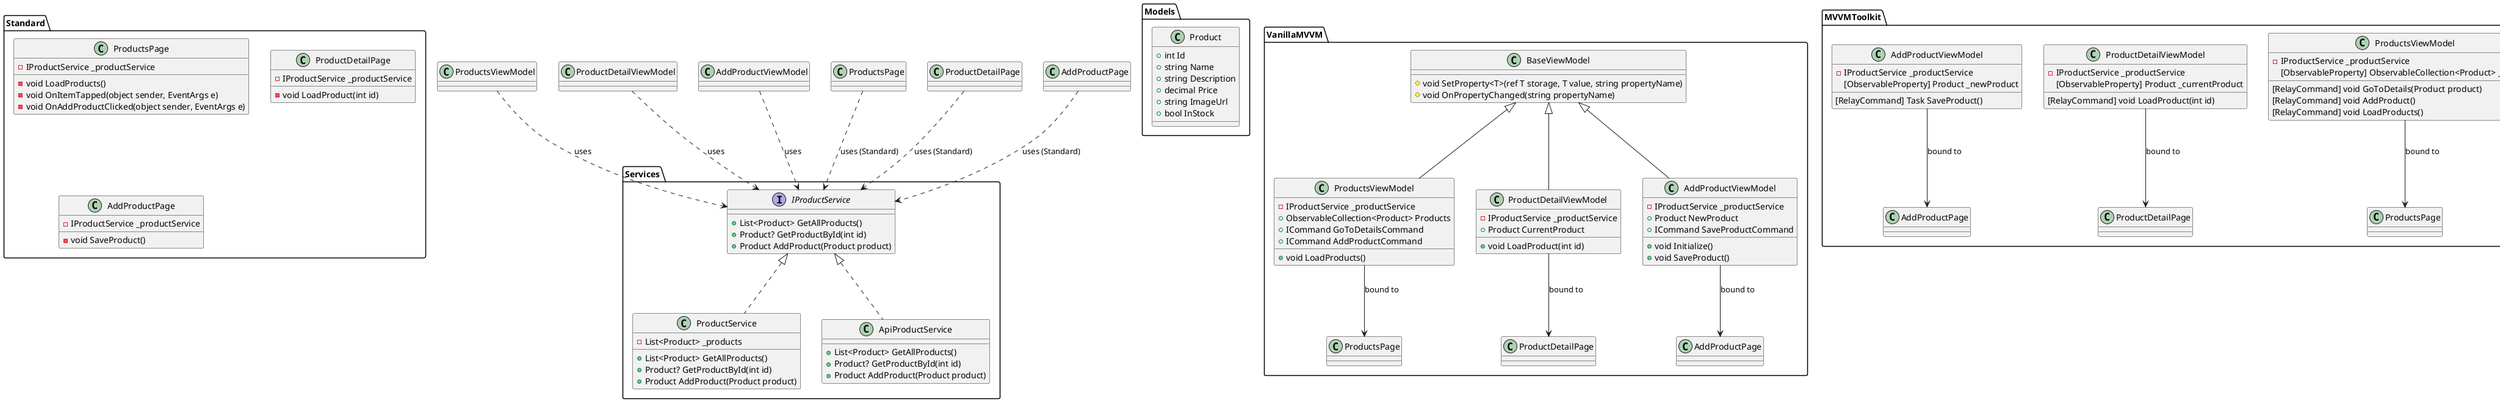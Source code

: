 @startuml MAUI MVVM Project Class Diagram

' Define model
package "Models" {
    class Product {
        +int Id
        +string Name
        +string Description
        +decimal Price
        +string ImageUrl
        +bool InStock
    }
}

' Define services
package "Services" {
    interface IProductService {
        +List<Product> GetAllProducts()
        +Product? GetProductById(int id)
        +Product AddProduct(Product product)
    }
    
    class ProductService {
        -List<Product> _products
        +List<Product> GetAllProducts()
        +Product? GetProductById(int id)
        +Product AddProduct(Product product)
    }
    
    class ApiProductService {
        +List<Product> GetAllProducts()
        +Product? GetProductById(int id)
        +Product AddProduct(Product product)
    }
    
    IProductService <|.. ProductService
    IProductService <|.. ApiProductService
}

' Define MVVM structure for Vanilla implementation
package "VanillaMVVM" {
    class BaseViewModel {
        #void SetProperty<T>(ref T storage, T value, string propertyName)
        #void OnPropertyChanged(string propertyName)
    }
    
    class ProductsViewModel {
        -IProductService _productService
        +ObservableCollection<Product> Products
        +ICommand GoToDetailsCommand
        +ICommand AddProductCommand
        +void LoadProducts()
    }
    
    class ProductDetailViewModel {
        -IProductService _productService
        +Product CurrentProduct
        +void LoadProduct(int id)
    }
    
    class AddProductViewModel {
        -IProductService _productService
        +Product NewProduct
        +ICommand SaveProductCommand
        +void Initialize()
        +void SaveProduct()
    }
    
    class ProductsPage {
    }
    
    class ProductDetailPage {
    }
    
    class AddProductPage {
    }
    
    BaseViewModel <|-- ProductsViewModel
    BaseViewModel <|-- ProductDetailViewModel
    BaseViewModel <|-- AddProductViewModel
    ProductsViewModel --> ProductsPage : bound to
    ProductDetailViewModel --> ProductDetailPage : bound to
    AddProductViewModel --> AddProductPage : bound to
}

' Define MVVM Toolkit structure
package "MVVMToolkit" {
    class ProductsViewModel {
        -IProductService _productService
        [ObservableProperty] ObservableCollection<Product> _products
        [RelayCommand] void GoToDetails(Product product)
        [RelayCommand] void AddProduct()
        [RelayCommand] void LoadProducts()
    }
    
    class ProductDetailViewModel {
        -IProductService _productService
        [ObservableProperty] Product _currentProduct
        [RelayCommand] void LoadProduct(int id)
    }
    
    class AddProductViewModel {
        -IProductService _productService
        [ObservableProperty] Product _newProduct
        [RelayCommand] Task SaveProduct()
    }
    
    class ProductsPage {
    }
    
    class ProductDetailPage {
    }
    
    class AddProductPage {
    }
    
    ProductsViewModel --> ProductsPage : bound to
    ProductDetailViewModel --> ProductDetailPage : bound to
    AddProductViewModel --> AddProductPage : bound to
}

' Define Standard structure
package "Standard" {
    class ProductsPage {
        -IProductService _productService
        -void LoadProducts()
        -void OnItemTapped(object sender, EventArgs e)
        -void OnAddProductClicked(object sender, EventArgs e)
    }
    
    class ProductDetailPage {
        -IProductService _productService
        -void LoadProduct(int id)
    }
    
    class AddProductPage {
        -IProductService _productService
        -void SaveProduct()
    }
}

' Relationships between services and viewmodels
ProductsViewModel ..> IProductService : uses
ProductDetailViewModel ..> IProductService : uses
AddProductViewModel ..> IProductService : uses
ProductsPage ..> IProductService : uses (Standard)
ProductDetailPage ..> IProductService : uses (Standard)
AddProductPage ..> IProductService : uses (Standard)

@enduml